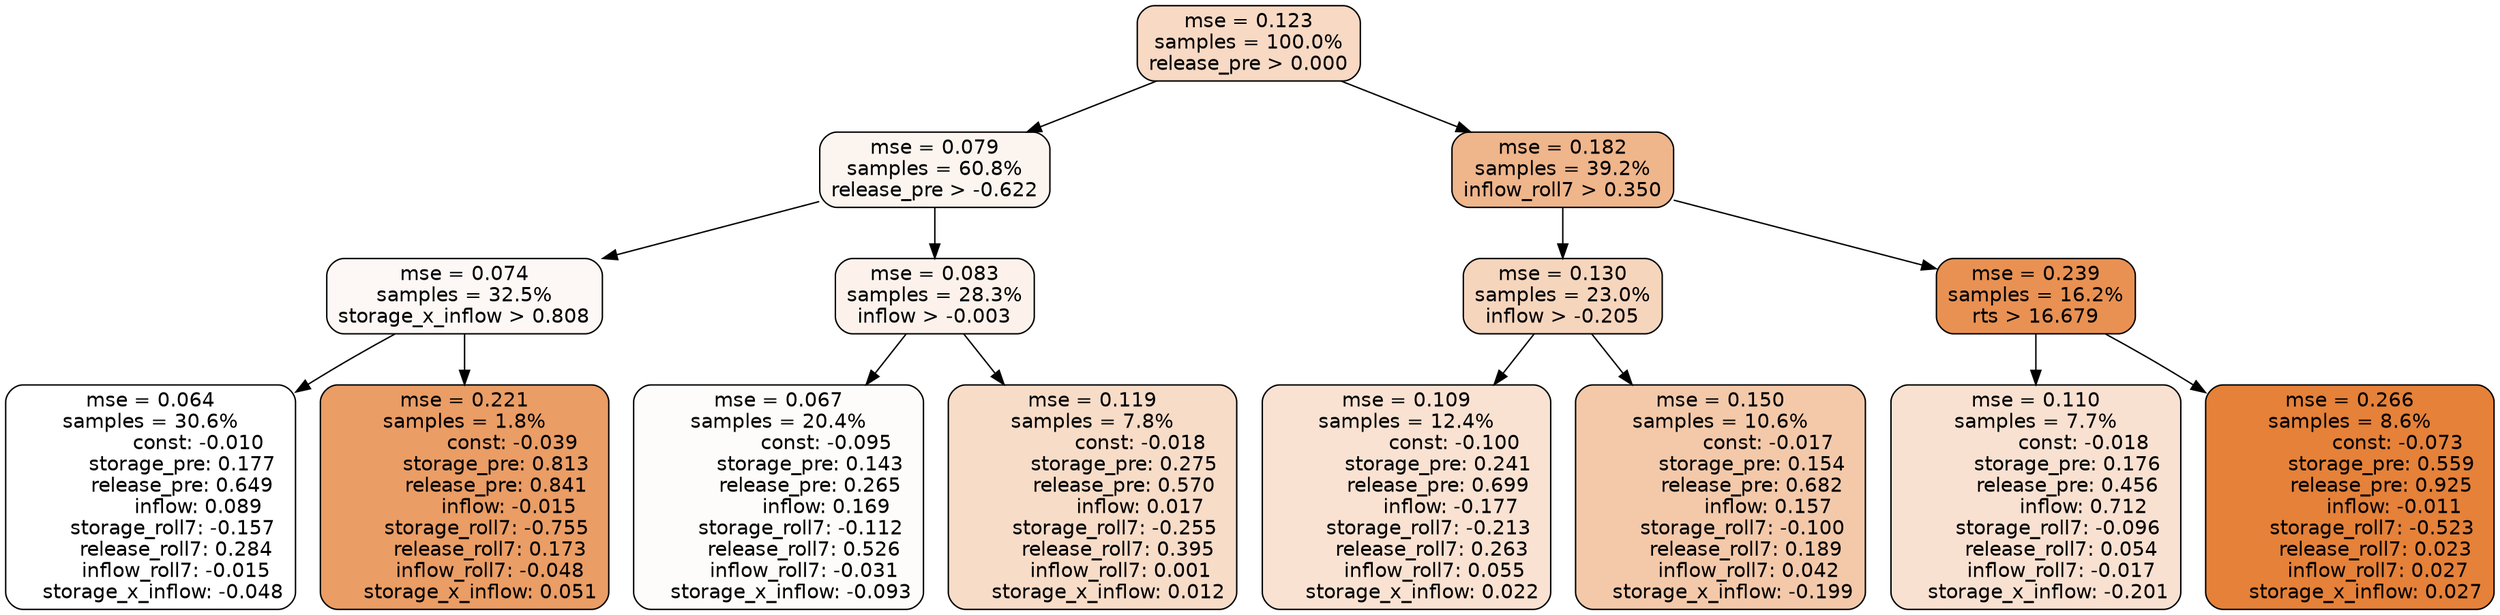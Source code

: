 digraph tree {
node [shape=rectangle, style="filled, rounded", color="black", fontname=helvetica] ;
edge [fontname=helvetica] ;
	"0" [label="mse = 0.123
samples = 100.0%
release_pre > 0.000", fillcolor="#f7d9c4"]
	"1" [label="mse = 0.079
samples = 60.8%
release_pre > -0.622", fillcolor="#fcf5ef"]
	"8" [label="mse = 0.182
samples = 39.2%
inflow_roll7 > 0.350", fillcolor="#efb58b"]
	"5" [label="mse = 0.074
samples = 32.5%
storage_x_inflow > 0.808", fillcolor="#fdf8f5"]
	"2" [label="mse = 0.083
samples = 28.3%
inflow > -0.003", fillcolor="#fcf2eb"]
	"9" [label="mse = 0.130
samples = 23.0%
inflow > -0.205", fillcolor="#f6d5bd"]
	"12" [label="mse = 0.239
samples = 16.2%
rts > 16.679", fillcolor="#e89153"]
	"6" [label="mse = 0.064
samples = 30.6%
               const: -0.010
          storage_pre: 0.177
          release_pre: 0.649
               inflow: 0.089
       storage_roll7: -0.157
        release_roll7: 0.284
        inflow_roll7: -0.015
    storage_x_inflow: -0.048", fillcolor="#ffffff"]
	"7" [label="mse = 0.221
samples = 1.8%
               const: -0.039
          storage_pre: 0.813
          release_pre: 0.841
              inflow: -0.015
       storage_roll7: -0.755
        release_roll7: 0.173
        inflow_roll7: -0.048
     storage_x_inflow: 0.051", fillcolor="#ea9d65"]
	"3" [label="mse = 0.067
samples = 20.4%
               const: -0.095
          storage_pre: 0.143
          release_pre: 0.265
               inflow: 0.169
       storage_roll7: -0.112
        release_roll7: 0.526
        inflow_roll7: -0.031
    storage_x_inflow: -0.093", fillcolor="#fefcfb"]
	"4" [label="mse = 0.119
samples = 7.8%
               const: -0.018
          storage_pre: 0.275
          release_pre: 0.570
               inflow: 0.017
       storage_roll7: -0.255
        release_roll7: 0.395
         inflow_roll7: 0.001
     storage_x_inflow: 0.012", fillcolor="#f7dcc8"]
	"10" [label="mse = 0.109
samples = 12.4%
               const: -0.100
          storage_pre: 0.241
          release_pre: 0.699
              inflow: -0.177
       storage_roll7: -0.213
        release_roll7: 0.263
         inflow_roll7: 0.055
     storage_x_inflow: 0.022", fillcolor="#f9e2d2"]
	"11" [label="mse = 0.150
samples = 10.6%
               const: -0.017
          storage_pre: 0.154
          release_pre: 0.682
               inflow: 0.157
       storage_roll7: -0.100
        release_roll7: 0.189
         inflow_roll7: 0.042
    storage_x_inflow: -0.199", fillcolor="#f3c9aa"]
	"13" [label="mse = 0.110
samples = 7.7%
               const: -0.018
          storage_pre: 0.176
          release_pre: 0.456
               inflow: 0.712
       storage_roll7: -0.096
        release_roll7: 0.054
        inflow_roll7: -0.017
    storage_x_inflow: -0.201", fillcolor="#f9e1d1"]
	"14" [label="mse = 0.266
samples = 8.6%
               const: -0.073
          storage_pre: 0.559
          release_pre: 0.925
              inflow: -0.011
       storage_roll7: -0.523
        release_roll7: 0.023
         inflow_roll7: 0.027
     storage_x_inflow: 0.027", fillcolor="#e58139"]

	"0" -> "1"
	"0" -> "8"
	"1" -> "2"
	"1" -> "5"
	"8" -> "9"
	"8" -> "12"
	"5" -> "6"
	"5" -> "7"
	"2" -> "3"
	"2" -> "4"
	"9" -> "10"
	"9" -> "11"
	"12" -> "13"
	"12" -> "14"
}
